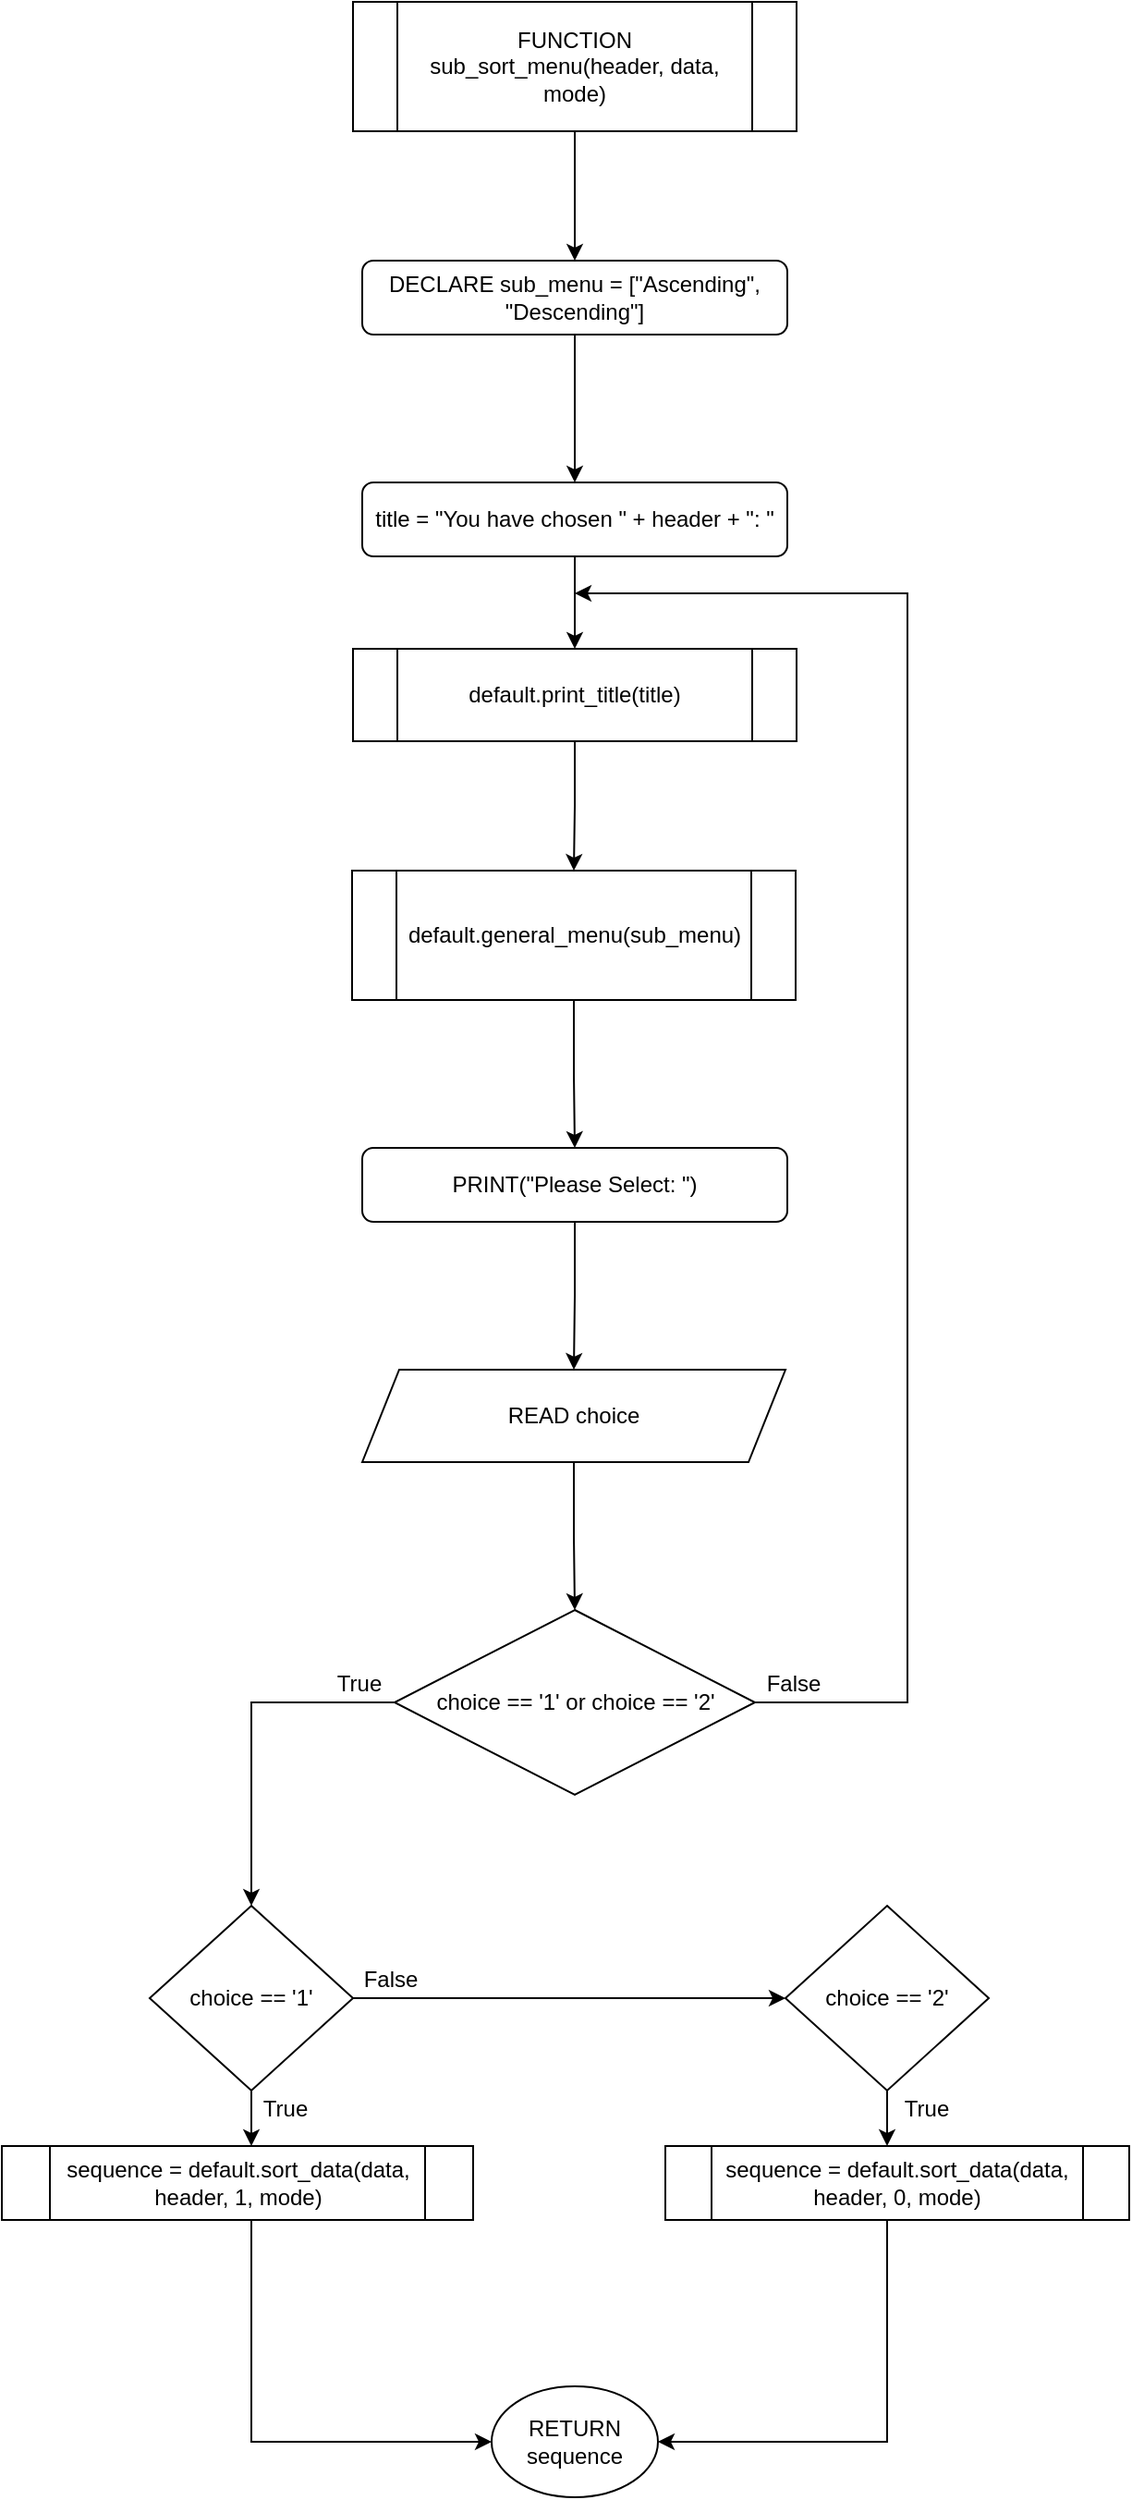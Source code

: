 <mxfile version="14.7.5" type="github">
  <diagram id="T-Ycm0EtmgFF6gQNpjKh" name="Page-1">
    <mxGraphModel dx="1241" dy="745" grid="1" gridSize="10" guides="1" tooltips="1" connect="1" arrows="1" fold="1" page="1" pageScale="1" pageWidth="3300" pageHeight="4681" math="0" shadow="0">
      <root>
        <mxCell id="0" />
        <mxCell id="1" parent="0" />
        <mxCell id="XgvqZKyALqiNx7xIEqGi-5" value="" style="edgeStyle=orthogonalEdgeStyle;rounded=0;orthogonalLoop=1;jettySize=auto;html=1;" parent="1" source="XgvqZKyALqiNx7xIEqGi-2" target="XgvqZKyALqiNx7xIEqGi-4" edge="1">
          <mxGeometry relative="1" as="geometry" />
        </mxCell>
        <mxCell id="XgvqZKyALqiNx7xIEqGi-2" value="DECLARE sub_menu = [&quot;Ascending&quot;, &quot;Descending&quot;]" style="rounded=1;whiteSpace=wrap;html=1;" parent="1" vertex="1">
          <mxGeometry x="745" y="310" width="230" height="40" as="geometry" />
        </mxCell>
        <mxCell id="_46ucJrvATPvxxfUrFtY-5" value="" style="edgeStyle=orthogonalEdgeStyle;rounded=0;orthogonalLoop=1;jettySize=auto;html=1;endArrow=classic;endFill=1;" edge="1" parent="1" source="XgvqZKyALqiNx7xIEqGi-4" target="_46ucJrvATPvxxfUrFtY-4">
          <mxGeometry relative="1" as="geometry" />
        </mxCell>
        <mxCell id="XgvqZKyALqiNx7xIEqGi-4" value="title = &quot;You have chosen &quot; + header + &quot;: &quot;" style="rounded=1;whiteSpace=wrap;html=1;" parent="1" vertex="1">
          <mxGeometry x="745" y="430" width="230" height="40" as="geometry" />
        </mxCell>
        <mxCell id="XgvqZKyALqiNx7xIEqGi-13" value="" style="edgeStyle=orthogonalEdgeStyle;rounded=0;orthogonalLoop=1;jettySize=auto;html=1;" parent="1" source="XgvqZKyALqiNx7xIEqGi-10" target="XgvqZKyALqiNx7xIEqGi-12" edge="1">
          <mxGeometry relative="1" as="geometry" />
        </mxCell>
        <mxCell id="XgvqZKyALqiNx7xIEqGi-10" value="PRINT(&quot;Please Select: &quot;)" style="rounded=1;whiteSpace=wrap;html=1;" parent="1" vertex="1">
          <mxGeometry x="745" y="790" width="230" height="40" as="geometry" />
        </mxCell>
        <mxCell id="XgvqZKyALqiNx7xIEqGi-15" value="" style="edgeStyle=orthogonalEdgeStyle;rounded=0;orthogonalLoop=1;jettySize=auto;html=1;" parent="1" source="XgvqZKyALqiNx7xIEqGi-12" target="XgvqZKyALqiNx7xIEqGi-14" edge="1">
          <mxGeometry relative="1" as="geometry" />
        </mxCell>
        <mxCell id="XgvqZKyALqiNx7xIEqGi-12" value="READ choice" style="shape=parallelogram;perimeter=parallelogramPerimeter;whiteSpace=wrap;html=1;fixedSize=1;" parent="1" vertex="1">
          <mxGeometry x="745" y="910" width="229" height="50" as="geometry" />
        </mxCell>
        <mxCell id="XgvqZKyALqiNx7xIEqGi-19" style="edgeStyle=orthogonalEdgeStyle;rounded=0;orthogonalLoop=1;jettySize=auto;html=1;" parent="1" source="XgvqZKyALqiNx7xIEqGi-14" target="XgvqZKyALqiNx7xIEqGi-17" edge="1">
          <mxGeometry relative="1" as="geometry" />
        </mxCell>
        <mxCell id="XgvqZKyALqiNx7xIEqGi-29" style="edgeStyle=orthogonalEdgeStyle;rounded=0;orthogonalLoop=1;jettySize=auto;html=1;exitX=1;exitY=0.5;exitDx=0;exitDy=0;" parent="1" source="XgvqZKyALqiNx7xIEqGi-14" edge="1">
          <mxGeometry relative="1" as="geometry">
            <Array as="points">
              <mxPoint x="1040" y="1090" />
              <mxPoint x="1040" y="490" />
            </Array>
            <mxPoint x="860" y="490" as="targetPoint" />
          </mxGeometry>
        </mxCell>
        <mxCell id="XgvqZKyALqiNx7xIEqGi-14" value="choice == &#39;1&#39; or choice == &#39;2&#39;" style="rhombus;whiteSpace=wrap;html=1;" parent="1" vertex="1">
          <mxGeometry x="762.5" y="1040" width="195" height="100" as="geometry" />
        </mxCell>
        <mxCell id="XgvqZKyALqiNx7xIEqGi-25" value="" style="edgeStyle=orthogonalEdgeStyle;rounded=0;orthogonalLoop=1;jettySize=auto;html=1;" parent="1" source="XgvqZKyALqiNx7xIEqGi-17" edge="1">
          <mxGeometry relative="1" as="geometry">
            <mxPoint x="685" y="1330" as="targetPoint" />
          </mxGeometry>
        </mxCell>
        <mxCell id="XgvqZKyALqiNx7xIEqGi-28" style="edgeStyle=orthogonalEdgeStyle;rounded=0;orthogonalLoop=1;jettySize=auto;html=1;entryX=0;entryY=0.5;entryDx=0;entryDy=0;" parent="1" source="XgvqZKyALqiNx7xIEqGi-17" target="XgvqZKyALqiNx7xIEqGi-18" edge="1">
          <mxGeometry relative="1" as="geometry" />
        </mxCell>
        <mxCell id="XgvqZKyALqiNx7xIEqGi-17" value="choice == &#39;1&#39;" style="rhombus;whiteSpace=wrap;html=1;" parent="1" vertex="1">
          <mxGeometry x="630" y="1200" width="110" height="100" as="geometry" />
        </mxCell>
        <mxCell id="XgvqZKyALqiNx7xIEqGi-24" value="" style="edgeStyle=orthogonalEdgeStyle;rounded=0;orthogonalLoop=1;jettySize=auto;html=1;" parent="1" source="XgvqZKyALqiNx7xIEqGi-18" edge="1">
          <mxGeometry relative="1" as="geometry">
            <mxPoint x="1029" y="1330" as="targetPoint" />
          </mxGeometry>
        </mxCell>
        <mxCell id="XgvqZKyALqiNx7xIEqGi-18" value="choice == &#39;2&#39;" style="rhombus;whiteSpace=wrap;html=1;" parent="1" vertex="1">
          <mxGeometry x="974" y="1200" width="110" height="100" as="geometry" />
        </mxCell>
        <mxCell id="XgvqZKyALqiNx7xIEqGi-21" value="RETURN sequence" style="ellipse;whiteSpace=wrap;html=1;" parent="1" vertex="1">
          <mxGeometry x="815" y="1460" width="90" height="60" as="geometry" />
        </mxCell>
        <mxCell id="XgvqZKyALqiNx7xIEqGi-26" style="edgeStyle=orthogonalEdgeStyle;rounded=0;orthogonalLoop=1;jettySize=auto;html=1;entryX=0;entryY=0.5;entryDx=0;entryDy=0;" parent="1" target="XgvqZKyALqiNx7xIEqGi-21" edge="1">
          <mxGeometry relative="1" as="geometry">
            <Array as="points">
              <mxPoint x="685" y="1490" />
            </Array>
            <mxPoint x="685" y="1370" as="sourcePoint" />
          </mxGeometry>
        </mxCell>
        <mxCell id="XgvqZKyALqiNx7xIEqGi-27" style="edgeStyle=orthogonalEdgeStyle;rounded=0;orthogonalLoop=1;jettySize=auto;html=1;entryX=1;entryY=0.5;entryDx=0;entryDy=0;" parent="1" target="XgvqZKyALqiNx7xIEqGi-21" edge="1">
          <mxGeometry relative="1" as="geometry">
            <Array as="points">
              <mxPoint x="1029" y="1490" />
            </Array>
            <mxPoint x="1029" y="1370" as="sourcePoint" />
          </mxGeometry>
        </mxCell>
        <mxCell id="XgvqZKyALqiNx7xIEqGi-30" value="False" style="text;html=1;align=center;verticalAlign=middle;resizable=0;points=[];autosize=1;strokeColor=none;" parent="1" vertex="1">
          <mxGeometry x="958" y="1070" width="40" height="20" as="geometry" />
        </mxCell>
        <mxCell id="XgvqZKyALqiNx7xIEqGi-31" value="False" style="text;html=1;align=center;verticalAlign=middle;resizable=0;points=[];autosize=1;strokeColor=none;" parent="1" vertex="1">
          <mxGeometry x="740" y="1230" width="40" height="20" as="geometry" />
        </mxCell>
        <mxCell id="XgvqZKyALqiNx7xIEqGi-32" value="True" style="text;html=1;align=center;verticalAlign=middle;resizable=0;points=[];autosize=1;strokeColor=none;" parent="1" vertex="1">
          <mxGeometry x="723" y="1070" width="40" height="20" as="geometry" />
        </mxCell>
        <mxCell id="XgvqZKyALqiNx7xIEqGi-33" value="True" style="text;html=1;align=center;verticalAlign=middle;resizable=0;points=[];autosize=1;strokeColor=none;" parent="1" vertex="1">
          <mxGeometry x="683" y="1300" width="40" height="20" as="geometry" />
        </mxCell>
        <mxCell id="XgvqZKyALqiNx7xIEqGi-34" value="True" style="text;html=1;align=center;verticalAlign=middle;resizable=0;points=[];autosize=1;strokeColor=none;" parent="1" vertex="1">
          <mxGeometry x="1030" y="1300" width="40" height="20" as="geometry" />
        </mxCell>
        <mxCell id="_46ucJrvATPvxxfUrFtY-2" value="" style="edgeStyle=orthogonalEdgeStyle;rounded=0;orthogonalLoop=1;jettySize=auto;html=1;endArrow=classic;endFill=1;" edge="1" parent="1" source="_46ucJrvATPvxxfUrFtY-1" target="XgvqZKyALqiNx7xIEqGi-2">
          <mxGeometry relative="1" as="geometry" />
        </mxCell>
        <mxCell id="_46ucJrvATPvxxfUrFtY-1" value="FUNCTION sub_sort_menu(header, data, mode)" style="shape=process;whiteSpace=wrap;html=1;backgroundOutline=1;" vertex="1" parent="1">
          <mxGeometry x="740" y="170" width="240" height="70" as="geometry" />
        </mxCell>
        <mxCell id="_46ucJrvATPvxxfUrFtY-7" value="" style="edgeStyle=orthogonalEdgeStyle;rounded=0;orthogonalLoop=1;jettySize=auto;html=1;endArrow=classic;endFill=1;" edge="1" parent="1" source="_46ucJrvATPvxxfUrFtY-3" target="XgvqZKyALqiNx7xIEqGi-10">
          <mxGeometry relative="1" as="geometry" />
        </mxCell>
        <mxCell id="_46ucJrvATPvxxfUrFtY-3" value="default.general_menu(sub_menu)" style="shape=process;whiteSpace=wrap;html=1;backgroundOutline=1;" vertex="1" parent="1">
          <mxGeometry x="739.5" y="640" width="240" height="70" as="geometry" />
        </mxCell>
        <mxCell id="_46ucJrvATPvxxfUrFtY-6" value="" style="edgeStyle=orthogonalEdgeStyle;rounded=0;orthogonalLoop=1;jettySize=auto;html=1;endArrow=classic;endFill=1;" edge="1" parent="1" source="_46ucJrvATPvxxfUrFtY-4" target="_46ucJrvATPvxxfUrFtY-3">
          <mxGeometry relative="1" as="geometry" />
        </mxCell>
        <mxCell id="_46ucJrvATPvxxfUrFtY-4" value="default.print_title(title)" style="shape=process;whiteSpace=wrap;html=1;backgroundOutline=1;" vertex="1" parent="1">
          <mxGeometry x="740" y="520" width="240" height="50" as="geometry" />
        </mxCell>
        <mxCell id="_46ucJrvATPvxxfUrFtY-8" value="sequence = default.sort_data(data, header, 1, mode)" style="shape=process;whiteSpace=wrap;html=1;backgroundOutline=1;" vertex="1" parent="1">
          <mxGeometry x="550" y="1330" width="255" height="40" as="geometry" />
        </mxCell>
        <mxCell id="_46ucJrvATPvxxfUrFtY-9" value="sequence = default.sort_data(data, header, 0, mode)" style="shape=process;whiteSpace=wrap;html=1;backgroundOutline=1;" vertex="1" parent="1">
          <mxGeometry x="909" y="1330" width="251" height="40" as="geometry" />
        </mxCell>
      </root>
    </mxGraphModel>
  </diagram>
</mxfile>
